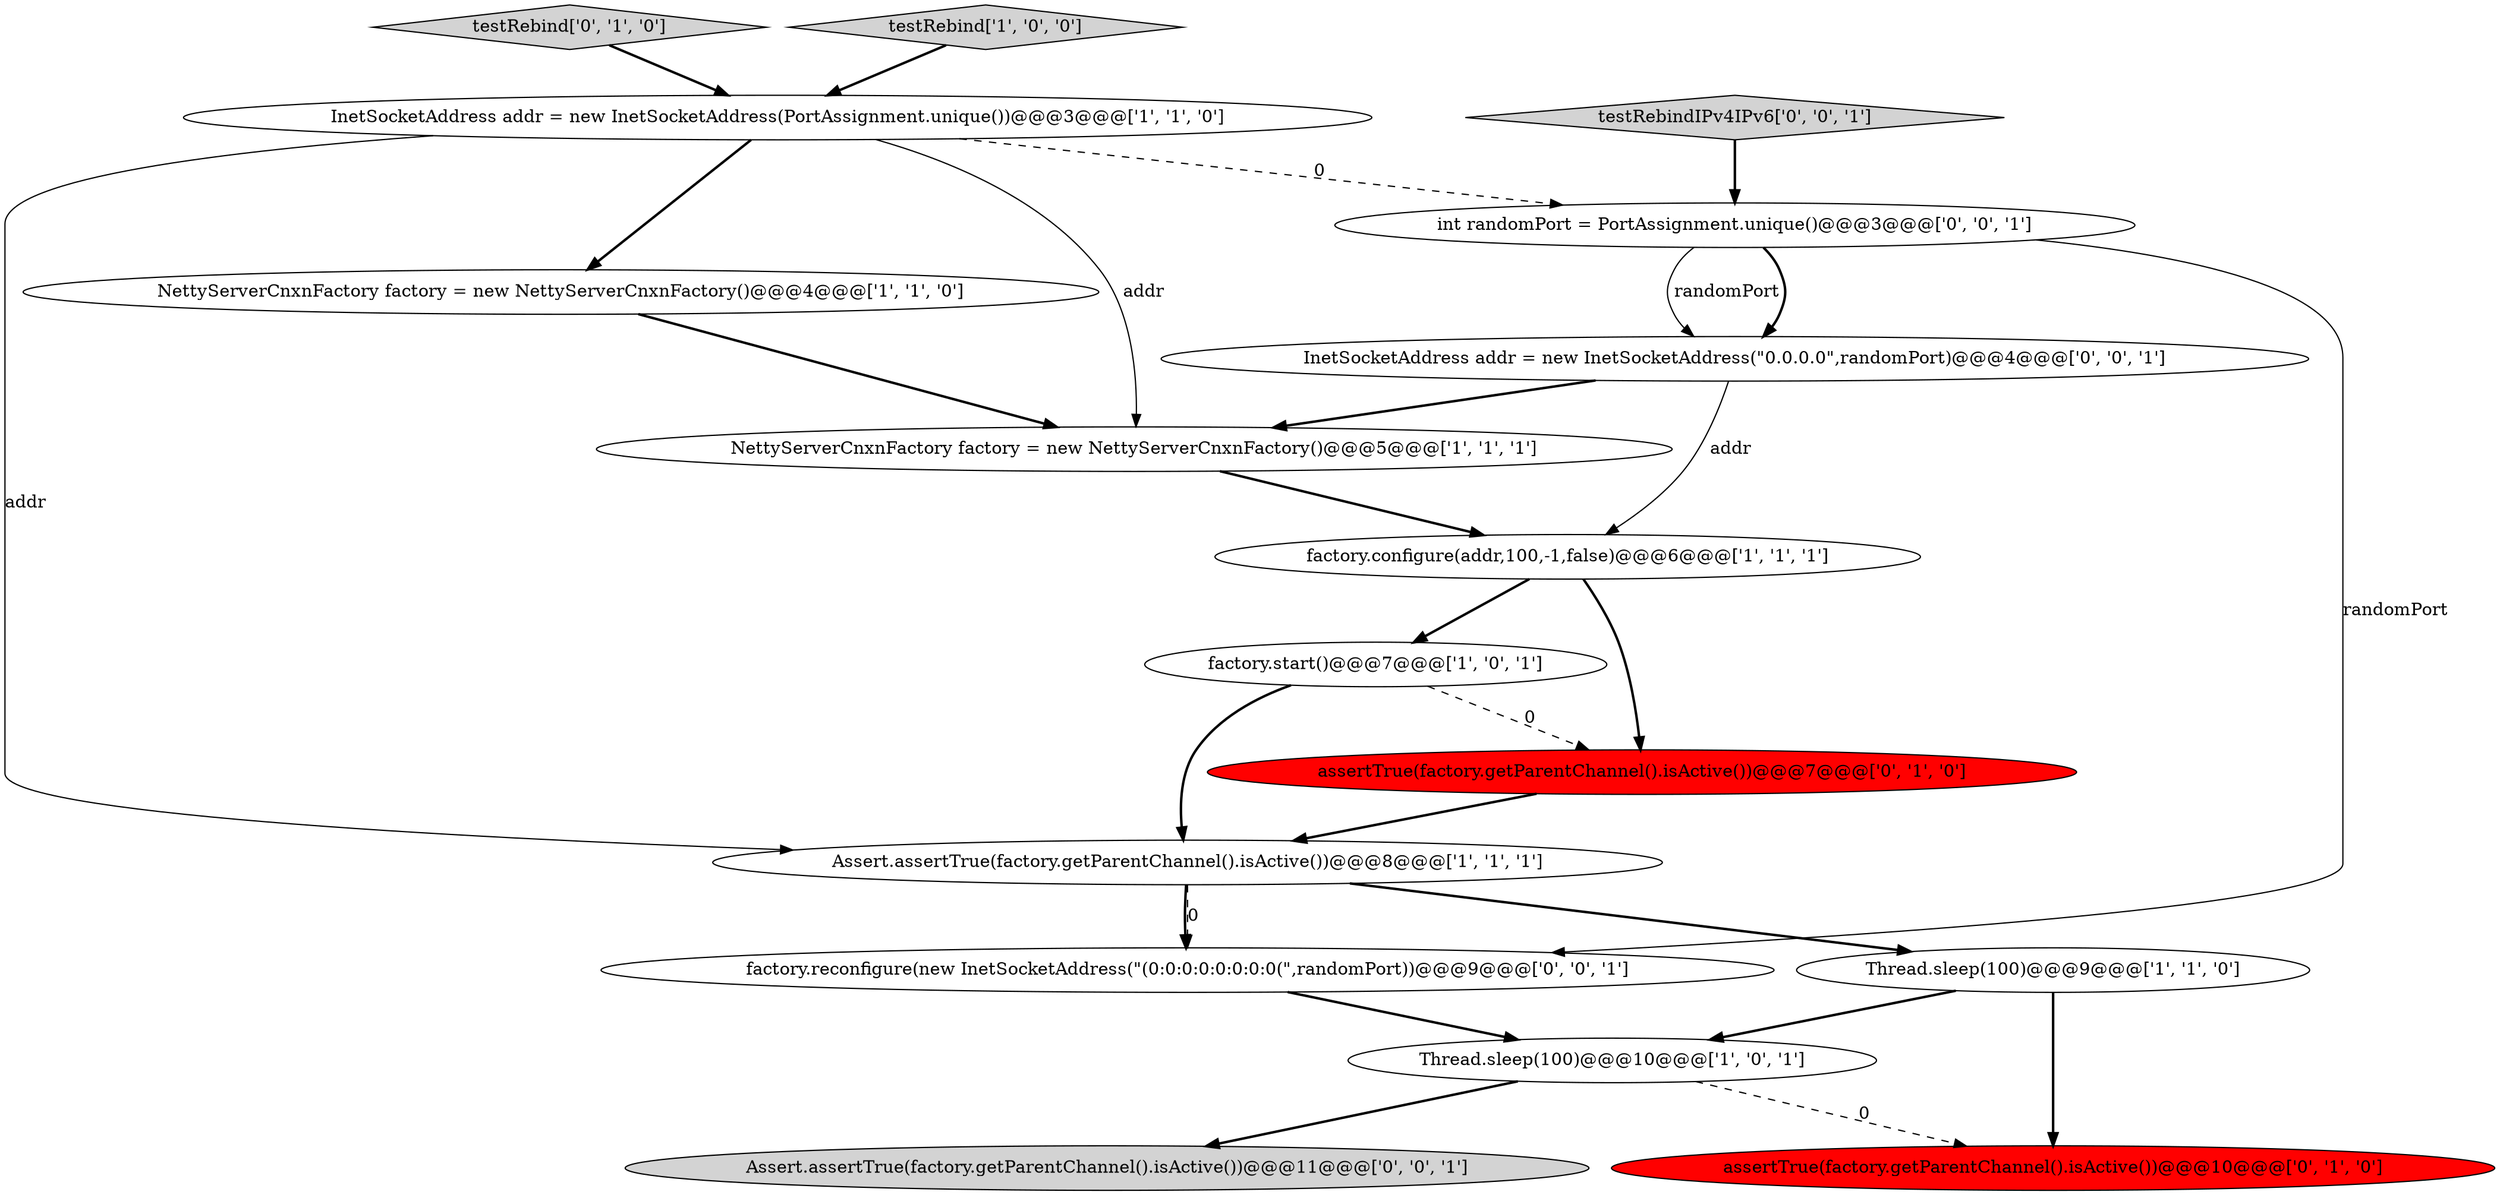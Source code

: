 digraph {
6 [style = filled, label = "NettyServerCnxnFactory factory = new NettyServerCnxnFactory()@@@4@@@['1', '1', '0']", fillcolor = white, shape = ellipse image = "AAA0AAABBB1BBB"];
14 [style = filled, label = "factory.reconfigure(new InetSocketAddress(\"(0:0:0:0:0:0:0:0(\",randomPort))@@@9@@@['0', '0', '1']", fillcolor = white, shape = ellipse image = "AAA0AAABBB3BBB"];
0 [style = filled, label = "InetSocketAddress addr = new InetSocketAddress(PortAssignment.unique())@@@3@@@['1', '1', '0']", fillcolor = white, shape = ellipse image = "AAA0AAABBB1BBB"];
15 [style = filled, label = "testRebindIPv4IPv6['0', '0', '1']", fillcolor = lightgray, shape = diamond image = "AAA0AAABBB3BBB"];
11 [style = filled, label = "assertTrue(factory.getParentChannel().isActive())@@@7@@@['0', '1', '0']", fillcolor = red, shape = ellipse image = "AAA1AAABBB2BBB"];
7 [style = filled, label = "factory.start()@@@7@@@['1', '0', '1']", fillcolor = white, shape = ellipse image = "AAA0AAABBB1BBB"];
13 [style = filled, label = "Assert.assertTrue(factory.getParentChannel().isActive())@@@11@@@['0', '0', '1']", fillcolor = lightgray, shape = ellipse image = "AAA0AAABBB3BBB"];
9 [style = filled, label = "testRebind['0', '1', '0']", fillcolor = lightgray, shape = diamond image = "AAA0AAABBB2BBB"];
3 [style = filled, label = "Thread.sleep(100)@@@9@@@['1', '1', '0']", fillcolor = white, shape = ellipse image = "AAA0AAABBB1BBB"];
4 [style = filled, label = "NettyServerCnxnFactory factory = new NettyServerCnxnFactory()@@@5@@@['1', '1', '1']", fillcolor = white, shape = ellipse image = "AAA0AAABBB1BBB"];
2 [style = filled, label = "Assert.assertTrue(factory.getParentChannel().isActive())@@@8@@@['1', '1', '1']", fillcolor = white, shape = ellipse image = "AAA0AAABBB1BBB"];
5 [style = filled, label = "Thread.sleep(100)@@@10@@@['1', '0', '1']", fillcolor = white, shape = ellipse image = "AAA0AAABBB1BBB"];
12 [style = filled, label = "int randomPort = PortAssignment.unique()@@@3@@@['0', '0', '1']", fillcolor = white, shape = ellipse image = "AAA0AAABBB3BBB"];
1 [style = filled, label = "factory.configure(addr,100,-1,false)@@@6@@@['1', '1', '1']", fillcolor = white, shape = ellipse image = "AAA0AAABBB1BBB"];
16 [style = filled, label = "InetSocketAddress addr = new InetSocketAddress(\"0.0.0.0\",randomPort)@@@4@@@['0', '0', '1']", fillcolor = white, shape = ellipse image = "AAA0AAABBB3BBB"];
8 [style = filled, label = "testRebind['1', '0', '0']", fillcolor = lightgray, shape = diamond image = "AAA0AAABBB1BBB"];
10 [style = filled, label = "assertTrue(factory.getParentChannel().isActive())@@@10@@@['0', '1', '0']", fillcolor = red, shape = ellipse image = "AAA1AAABBB2BBB"];
12->16 [style = solid, label="randomPort"];
12->14 [style = solid, label="randomPort"];
9->0 [style = bold, label=""];
0->6 [style = bold, label=""];
2->3 [style = bold, label=""];
7->11 [style = dashed, label="0"];
12->16 [style = bold, label=""];
0->12 [style = dashed, label="0"];
1->7 [style = bold, label=""];
11->2 [style = bold, label=""];
1->11 [style = bold, label=""];
8->0 [style = bold, label=""];
3->10 [style = bold, label=""];
6->4 [style = bold, label=""];
3->5 [style = bold, label=""];
2->14 [style = dashed, label="0"];
5->10 [style = dashed, label="0"];
7->2 [style = bold, label=""];
5->13 [style = bold, label=""];
0->2 [style = solid, label="addr"];
2->14 [style = bold, label=""];
4->1 [style = bold, label=""];
15->12 [style = bold, label=""];
16->4 [style = bold, label=""];
16->1 [style = solid, label="addr"];
0->4 [style = solid, label="addr"];
14->5 [style = bold, label=""];
}
